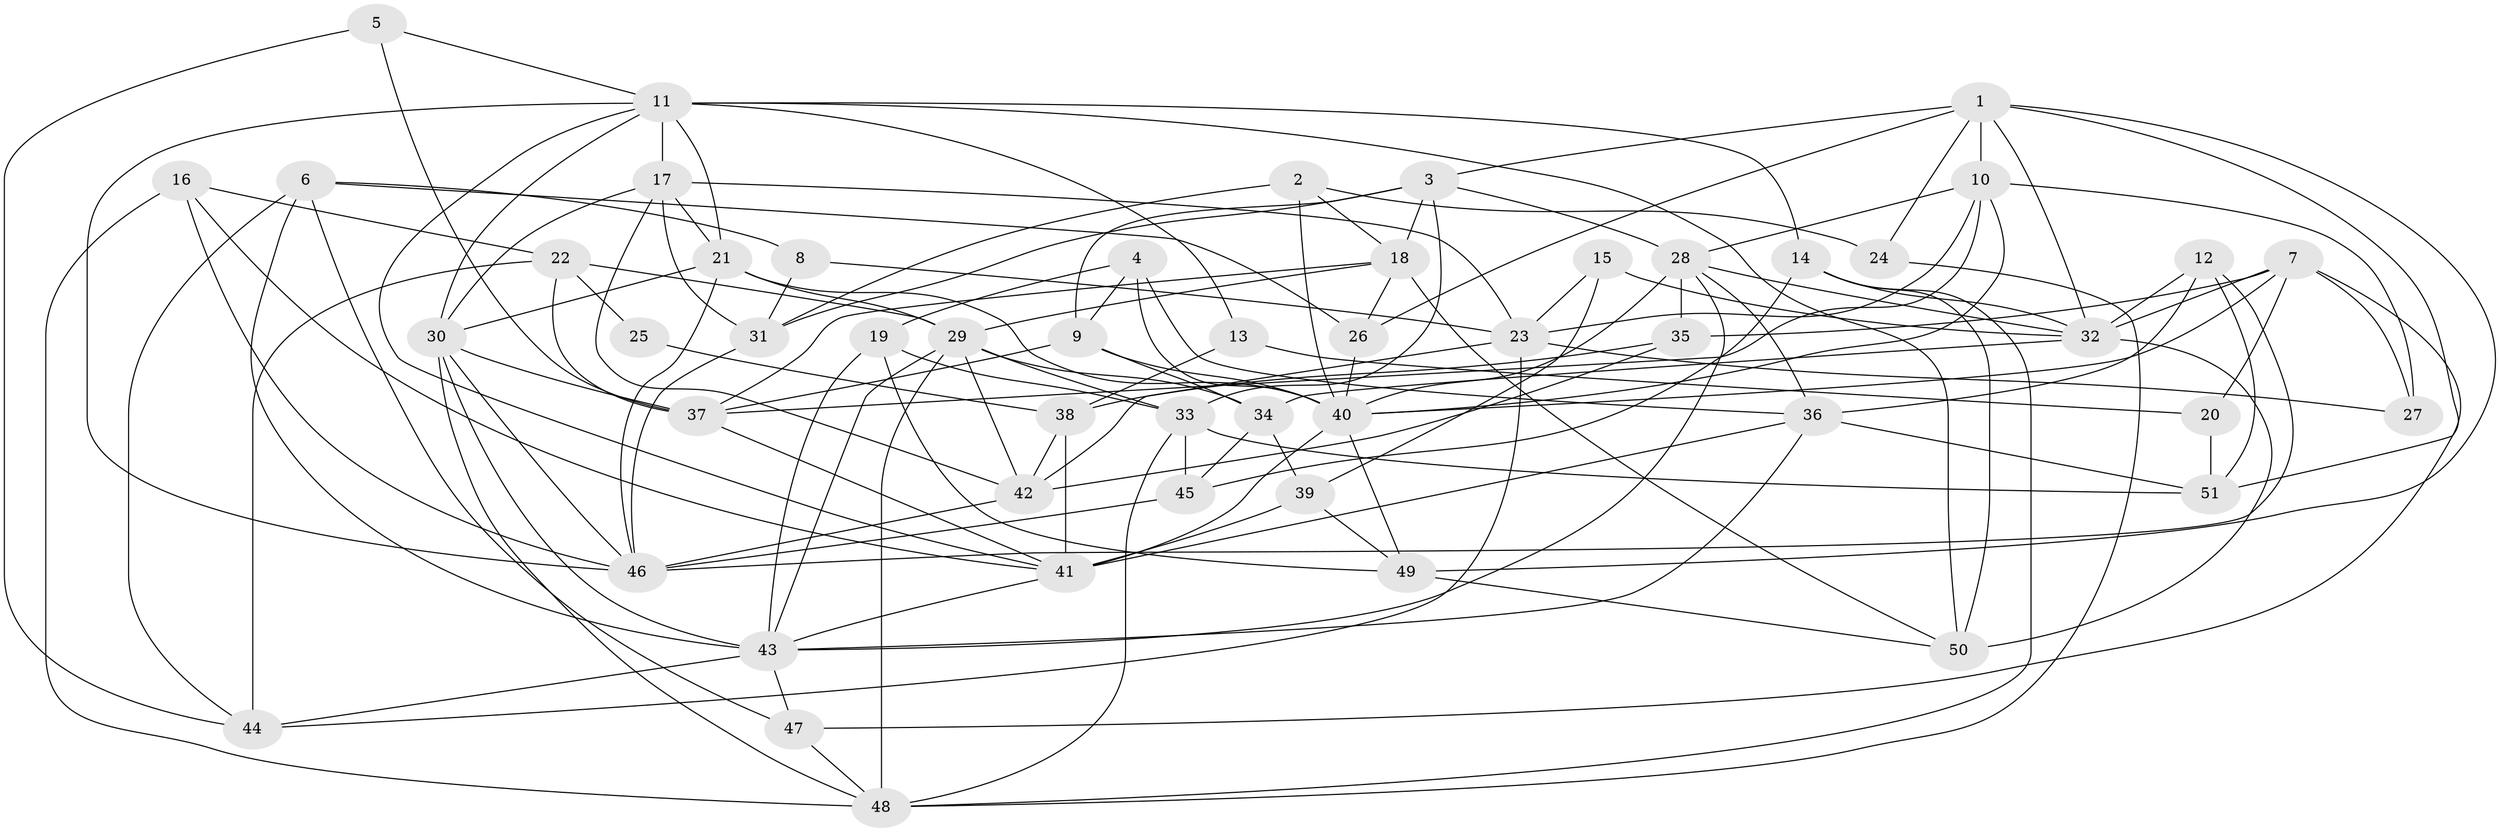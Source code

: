 // original degree distribution, {3: 0.19801980198019803, 4: 0.31683168316831684, 2: 0.1782178217821782, 5: 0.16831683168316833, 7: 0.039603960396039604, 6: 0.06930693069306931, 8: 0.019801980198019802, 9: 0.009900990099009901}
// Generated by graph-tools (version 1.1) at 2025/02/03/09/25 03:02:14]
// undirected, 51 vertices, 137 edges
graph export_dot {
graph [start="1"]
  node [color=gray90,style=filled];
  1;
  2;
  3;
  4;
  5;
  6;
  7;
  8;
  9;
  10;
  11;
  12;
  13;
  14;
  15;
  16;
  17;
  18;
  19;
  20;
  21;
  22;
  23;
  24;
  25;
  26;
  27;
  28;
  29;
  30;
  31;
  32;
  33;
  34;
  35;
  36;
  37;
  38;
  39;
  40;
  41;
  42;
  43;
  44;
  45;
  46;
  47;
  48;
  49;
  50;
  51;
  1 -- 3 [weight=1.0];
  1 -- 10 [weight=1.0];
  1 -- 24 [weight=1.0];
  1 -- 26 [weight=1.0];
  1 -- 32 [weight=1.0];
  1 -- 49 [weight=1.0];
  1 -- 51 [weight=1.0];
  2 -- 18 [weight=1.0];
  2 -- 24 [weight=1.0];
  2 -- 31 [weight=1.0];
  2 -- 40 [weight=2.0];
  3 -- 9 [weight=1.0];
  3 -- 18 [weight=1.0];
  3 -- 28 [weight=1.0];
  3 -- 31 [weight=1.0];
  3 -- 33 [weight=1.0];
  4 -- 9 [weight=1.0];
  4 -- 19 [weight=1.0];
  4 -- 36 [weight=1.0];
  4 -- 40 [weight=1.0];
  5 -- 11 [weight=1.0];
  5 -- 37 [weight=1.0];
  5 -- 44 [weight=1.0];
  6 -- 8 [weight=1.0];
  6 -- 26 [weight=2.0];
  6 -- 43 [weight=1.0];
  6 -- 44 [weight=1.0];
  6 -- 47 [weight=1.0];
  7 -- 20 [weight=1.0];
  7 -- 27 [weight=1.0];
  7 -- 32 [weight=1.0];
  7 -- 35 [weight=1.0];
  7 -- 40 [weight=1.0];
  7 -- 47 [weight=1.0];
  8 -- 23 [weight=1.0];
  8 -- 31 [weight=1.0];
  9 -- 34 [weight=1.0];
  9 -- 37 [weight=1.0];
  9 -- 40 [weight=1.0];
  10 -- 23 [weight=1.0];
  10 -- 27 [weight=1.0];
  10 -- 28 [weight=1.0];
  10 -- 37 [weight=2.0];
  10 -- 40 [weight=1.0];
  11 -- 13 [weight=1.0];
  11 -- 14 [weight=1.0];
  11 -- 17 [weight=1.0];
  11 -- 21 [weight=1.0];
  11 -- 30 [weight=1.0];
  11 -- 41 [weight=1.0];
  11 -- 46 [weight=1.0];
  11 -- 50 [weight=1.0];
  12 -- 32 [weight=1.0];
  12 -- 36 [weight=1.0];
  12 -- 46 [weight=1.0];
  12 -- 51 [weight=1.0];
  13 -- 20 [weight=1.0];
  13 -- 38 [weight=1.0];
  14 -- 32 [weight=2.0];
  14 -- 45 [weight=1.0];
  14 -- 48 [weight=1.0];
  14 -- 50 [weight=2.0];
  15 -- 23 [weight=1.0];
  15 -- 32 [weight=1.0];
  15 -- 39 [weight=1.0];
  16 -- 22 [weight=1.0];
  16 -- 41 [weight=1.0];
  16 -- 46 [weight=1.0];
  16 -- 48 [weight=1.0];
  17 -- 21 [weight=1.0];
  17 -- 23 [weight=1.0];
  17 -- 30 [weight=1.0];
  17 -- 31 [weight=1.0];
  17 -- 42 [weight=1.0];
  18 -- 26 [weight=1.0];
  18 -- 29 [weight=1.0];
  18 -- 37 [weight=1.0];
  18 -- 50 [weight=1.0];
  19 -- 33 [weight=1.0];
  19 -- 43 [weight=2.0];
  19 -- 49 [weight=1.0];
  20 -- 51 [weight=2.0];
  21 -- 29 [weight=1.0];
  21 -- 30 [weight=1.0];
  21 -- 40 [weight=1.0];
  21 -- 46 [weight=1.0];
  22 -- 25 [weight=1.0];
  22 -- 29 [weight=1.0];
  22 -- 37 [weight=1.0];
  22 -- 44 [weight=1.0];
  23 -- 27 [weight=1.0];
  23 -- 42 [weight=1.0];
  23 -- 44 [weight=1.0];
  24 -- 48 [weight=1.0];
  25 -- 38 [weight=1.0];
  26 -- 40 [weight=1.0];
  28 -- 32 [weight=1.0];
  28 -- 35 [weight=1.0];
  28 -- 36 [weight=1.0];
  28 -- 40 [weight=1.0];
  28 -- 43 [weight=1.0];
  29 -- 33 [weight=1.0];
  29 -- 34 [weight=1.0];
  29 -- 42 [weight=1.0];
  29 -- 43 [weight=1.0];
  29 -- 48 [weight=1.0];
  30 -- 37 [weight=2.0];
  30 -- 43 [weight=1.0];
  30 -- 46 [weight=1.0];
  30 -- 48 [weight=1.0];
  31 -- 46 [weight=1.0];
  32 -- 34 [weight=1.0];
  32 -- 50 [weight=1.0];
  33 -- 45 [weight=1.0];
  33 -- 48 [weight=1.0];
  33 -- 51 [weight=1.0];
  34 -- 39 [weight=1.0];
  34 -- 45 [weight=1.0];
  35 -- 38 [weight=1.0];
  35 -- 42 [weight=1.0];
  36 -- 41 [weight=1.0];
  36 -- 43 [weight=1.0];
  36 -- 51 [weight=1.0];
  37 -- 41 [weight=1.0];
  38 -- 41 [weight=1.0];
  38 -- 42 [weight=1.0];
  39 -- 41 [weight=2.0];
  39 -- 49 [weight=1.0];
  40 -- 41 [weight=1.0];
  40 -- 49 [weight=1.0];
  41 -- 43 [weight=1.0];
  42 -- 46 [weight=1.0];
  43 -- 44 [weight=1.0];
  43 -- 47 [weight=1.0];
  45 -- 46 [weight=2.0];
  47 -- 48 [weight=1.0];
  49 -- 50 [weight=1.0];
}
